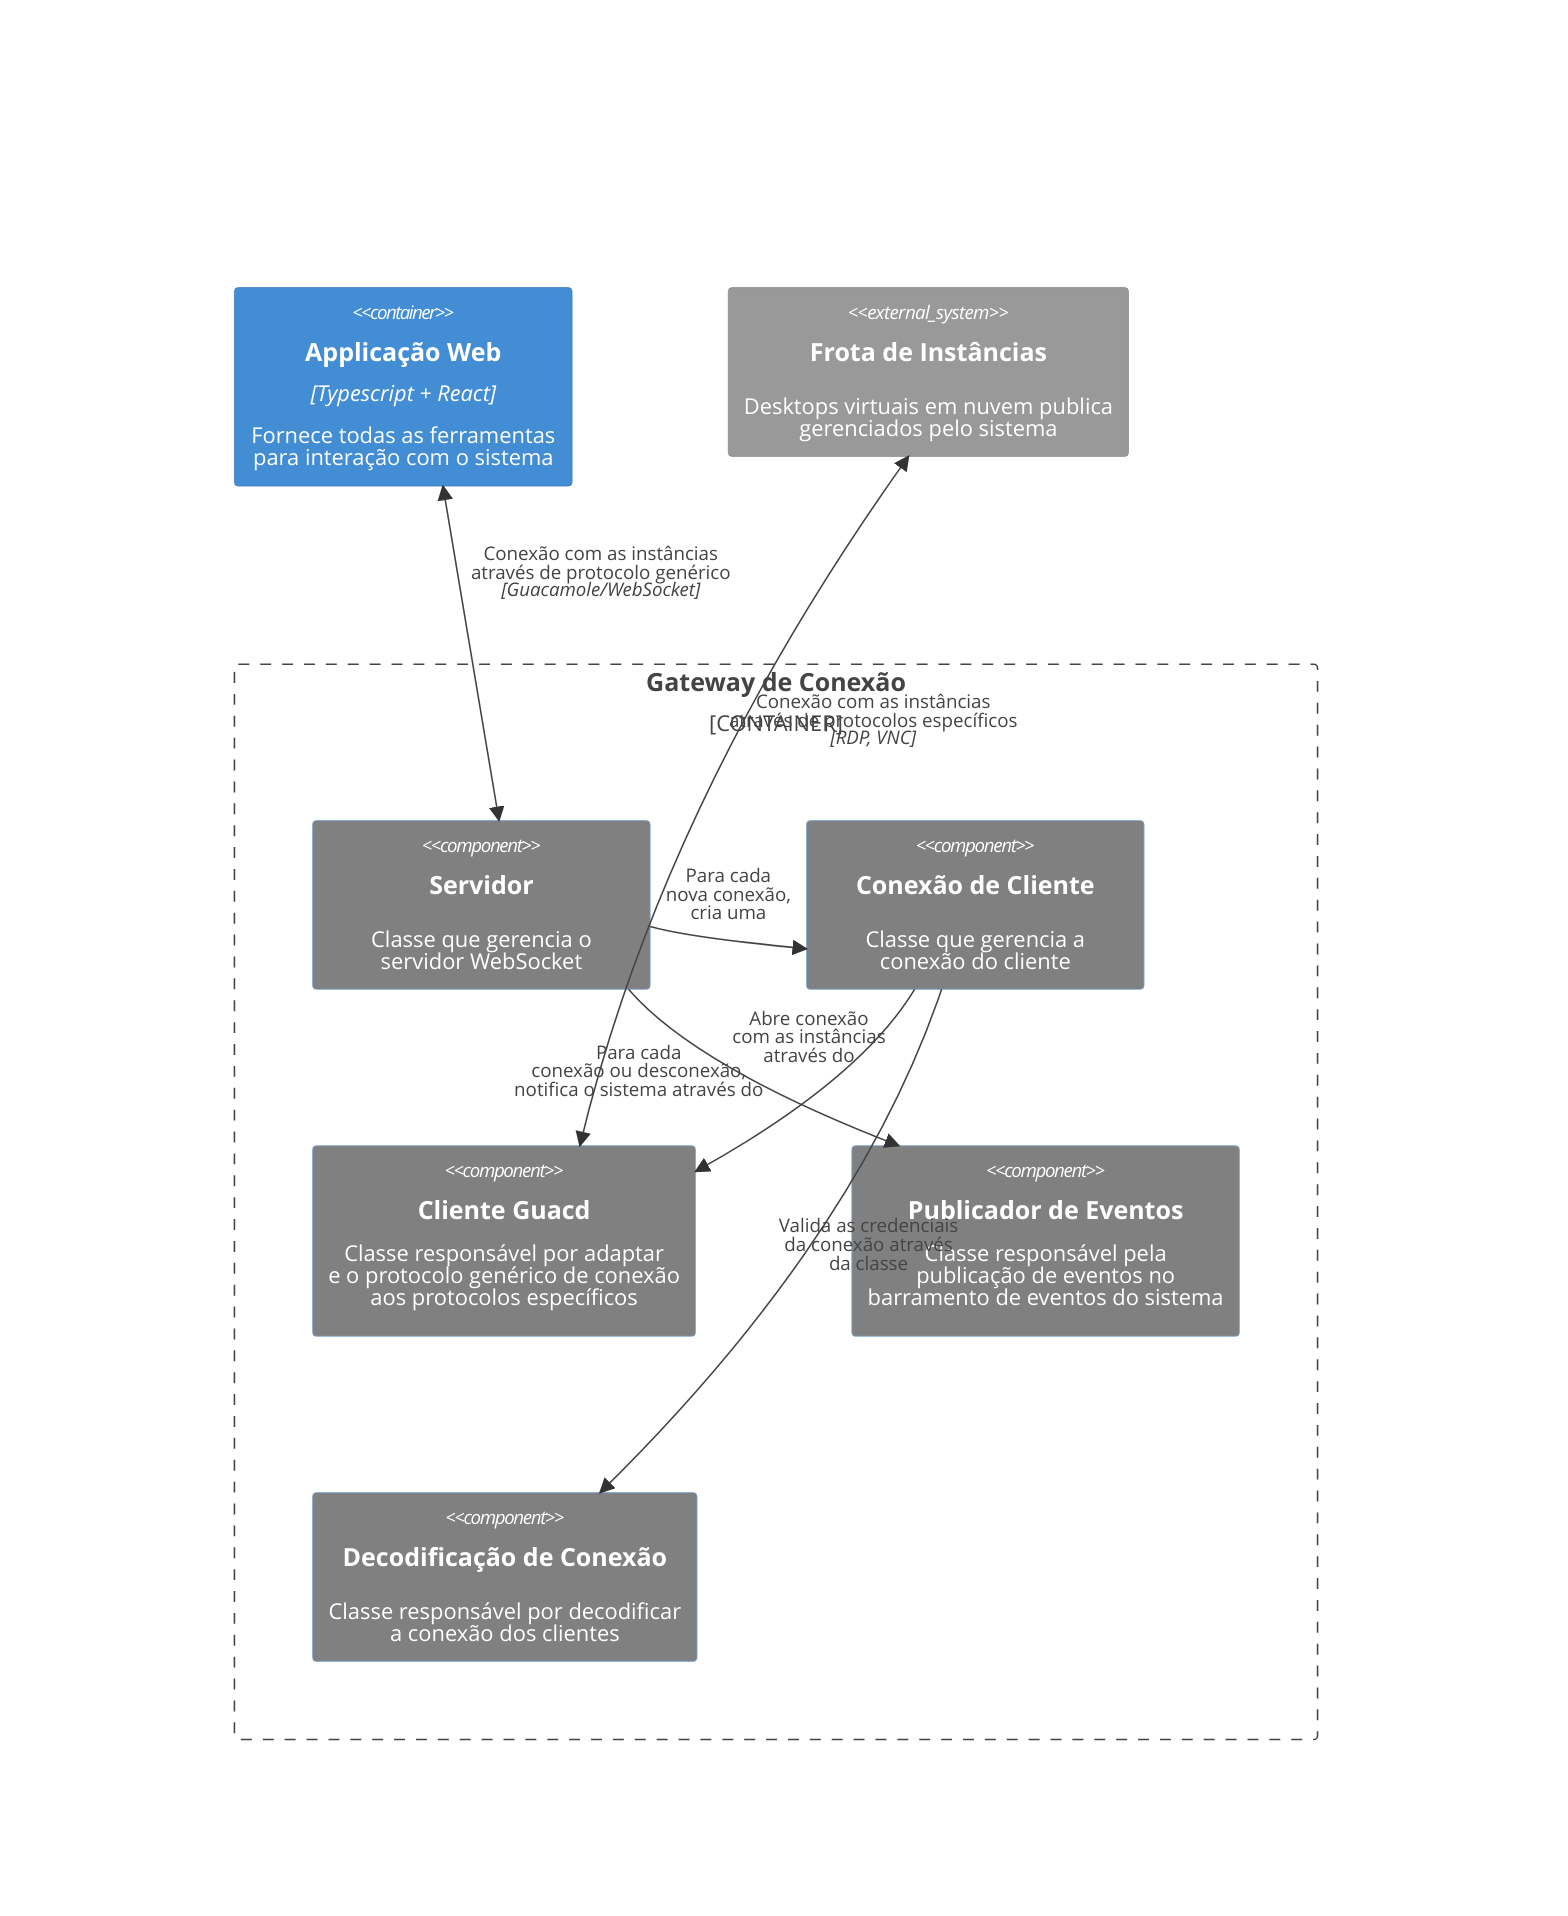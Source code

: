 C4Component    
    Container(web, "Applicação Web", "Typescript + React", "Fornece todas as ferramentas<br/> para interação com o sistema")
    System_Ext(instance-fleet, "Frota de Instâncias", "Desktops virtuais em nuvem publica<br/> gerenciados pelo sistema")

    Container_Boundary(system, "Gateway de Conexão") {
        Component(server, "Servidor", "", "Classe que gerencia o <br/> servidor WebSocket")
        UpdateElementStyle(server, $bgColor="gray")

        Component(client-connection, "Conexão de Cliente", "", "Classe que gerencia a <br/> conexão do cliente")
        UpdateElementStyle(client-connection, $bgColor="gray")

        Component(guacd-client, "Cliente Guacd", "", "Classe responsável por adaptar <br/> e o protocolo genérico de conexão <br/> aos protocolos específicos")
        UpdateElementStyle(guacd-client, $bgColor="gray")

        Component(event-publisher, "Publicador de Eventos", "", "Classe responsável pela <br/> publicação de eventos no <br/> barramento de eventos do sistema")
        UpdateElementStyle(event-publisher, $bgColor="gray")

        Component(crypt, "Decodificação de Conexão", "", "Classe responsável por decodificar <br/> a conexão dos clientes")
        UpdateElementStyle(crypt, $bgColor="gray")
    }

    UpdateLayoutConfig($c4ShapeInRow="3", $c4BoundaryInRow="1")

    BiRel(web, server, "Conexão com as instâncias <br/> através de protocolo genérico", "Guacamole/WebSocket")
    UpdateRelStyle(web, server, $offsetX="0", $offsetY="-60")

    Rel(server, client-connection, "Para cada <br/> nova conexão, <br/> cria uma")
    UpdateRelStyle(server, client-connection, $offsetX="-40", $offsetY="-30")

    Rel(server, event-publisher, "Para cada <br/> conexão ou desconexão, <br/> notifica o sistema através do")
    UpdateRelStyle(server, event-publisher, $offsetX="-160", $offsetY="0")

    Rel(client-connection, guacd-client, "Abre conexão <br/> com as instâncias <br/> através do")
    UpdateRelStyle(client-connection, guacd-client, $offsetX="-47", $offsetY="-30")

    Rel(client-connection, crypt, "Valida as credenciais <br/> da conexão através <br/> da classe")
    UpdateRelStyle(client-connection, crypt, $offsetX="5", $offsetY="0")

    BiRel(guacd-client, instance-fleet, "Conexão com as instâncias <br/> através de protocolos específicos", "RDP, VNC")
    UpdateRelStyle(guacd-client, instance-fleet, $offsetX="-10", $offsetY="-60")